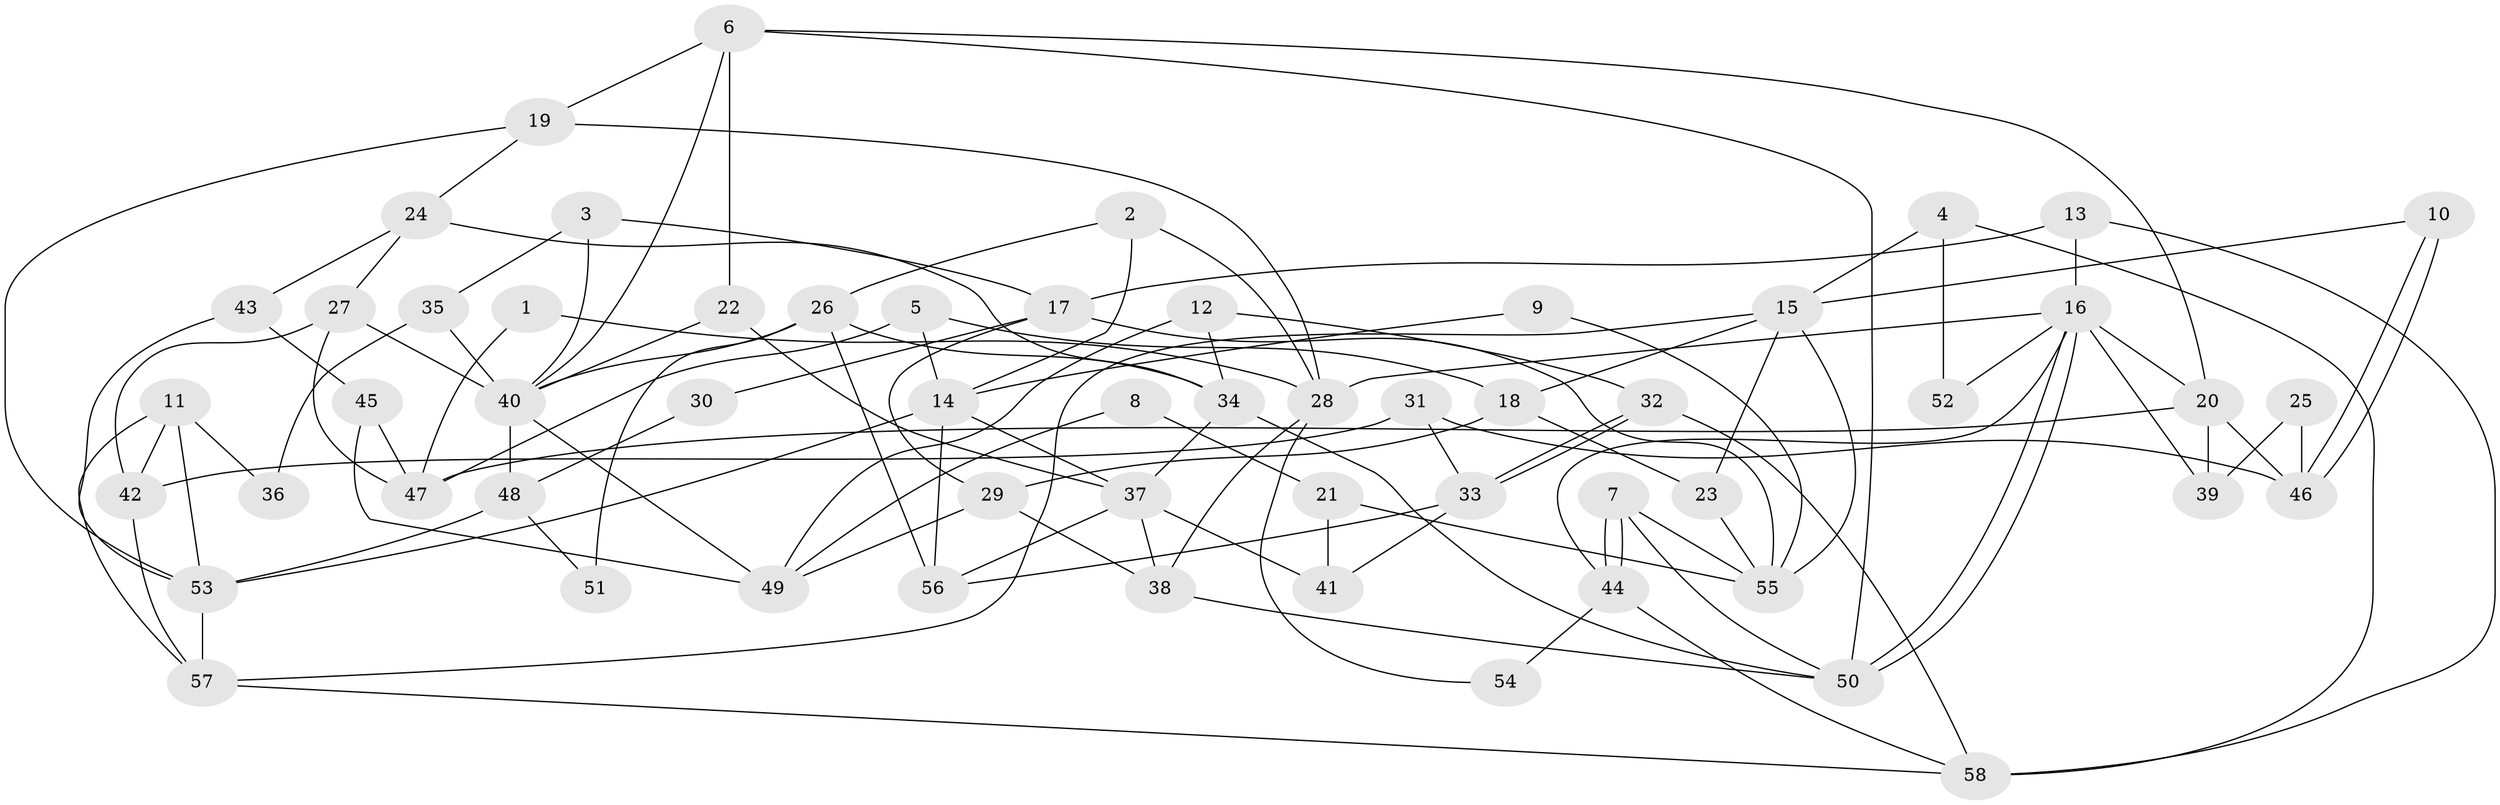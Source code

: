 // coarse degree distribution, {3: 0.22580645161290322, 6: 0.16129032258064516, 2: 0.0967741935483871, 9: 0.06451612903225806, 5: 0.12903225806451613, 7: 0.0967741935483871, 4: 0.16129032258064516, 8: 0.06451612903225806}
// Generated by graph-tools (version 1.1) at 2025/37/03/04/25 23:37:01]
// undirected, 58 vertices, 116 edges
graph export_dot {
  node [color=gray90,style=filled];
  1;
  2;
  3;
  4;
  5;
  6;
  7;
  8;
  9;
  10;
  11;
  12;
  13;
  14;
  15;
  16;
  17;
  18;
  19;
  20;
  21;
  22;
  23;
  24;
  25;
  26;
  27;
  28;
  29;
  30;
  31;
  32;
  33;
  34;
  35;
  36;
  37;
  38;
  39;
  40;
  41;
  42;
  43;
  44;
  45;
  46;
  47;
  48;
  49;
  50;
  51;
  52;
  53;
  54;
  55;
  56;
  57;
  58;
  1 -- 28;
  1 -- 47;
  2 -- 26;
  2 -- 14;
  2 -- 28;
  3 -- 17;
  3 -- 40;
  3 -- 35;
  4 -- 58;
  4 -- 15;
  4 -- 52;
  5 -- 47;
  5 -- 18;
  5 -- 14;
  6 -- 19;
  6 -- 20;
  6 -- 22;
  6 -- 40;
  6 -- 50;
  7 -- 50;
  7 -- 44;
  7 -- 44;
  7 -- 55;
  8 -- 21;
  8 -- 49;
  9 -- 55;
  9 -- 14;
  10 -- 15;
  10 -- 46;
  10 -- 46;
  11 -- 53;
  11 -- 57;
  11 -- 36;
  11 -- 42;
  12 -- 34;
  12 -- 32;
  12 -- 49;
  13 -- 16;
  13 -- 17;
  13 -- 58;
  14 -- 53;
  14 -- 37;
  14 -- 56;
  15 -- 57;
  15 -- 23;
  15 -- 18;
  15 -- 55;
  16 -- 28;
  16 -- 50;
  16 -- 50;
  16 -- 20;
  16 -- 39;
  16 -- 44;
  16 -- 52;
  17 -- 55;
  17 -- 29;
  17 -- 30;
  18 -- 29;
  18 -- 23;
  19 -- 28;
  19 -- 24;
  19 -- 53;
  20 -- 46;
  20 -- 39;
  20 -- 47;
  21 -- 41;
  21 -- 55;
  22 -- 37;
  22 -- 40;
  23 -- 55;
  24 -- 43;
  24 -- 34;
  24 -- 27;
  25 -- 39;
  25 -- 46;
  26 -- 56;
  26 -- 40;
  26 -- 34;
  26 -- 51;
  27 -- 40;
  27 -- 42;
  27 -- 47;
  28 -- 38;
  28 -- 54;
  29 -- 49;
  29 -- 38;
  30 -- 48;
  31 -- 42;
  31 -- 33;
  31 -- 46;
  32 -- 33;
  32 -- 33;
  32 -- 58;
  33 -- 56;
  33 -- 41;
  34 -- 50;
  34 -- 37;
  35 -- 40;
  35 -- 36;
  37 -- 38;
  37 -- 41;
  37 -- 56;
  38 -- 50;
  40 -- 48;
  40 -- 49;
  42 -- 57;
  43 -- 53;
  43 -- 45;
  44 -- 54;
  44 -- 58;
  45 -- 49;
  45 -- 47;
  48 -- 53;
  48 -- 51;
  53 -- 57;
  57 -- 58;
}
